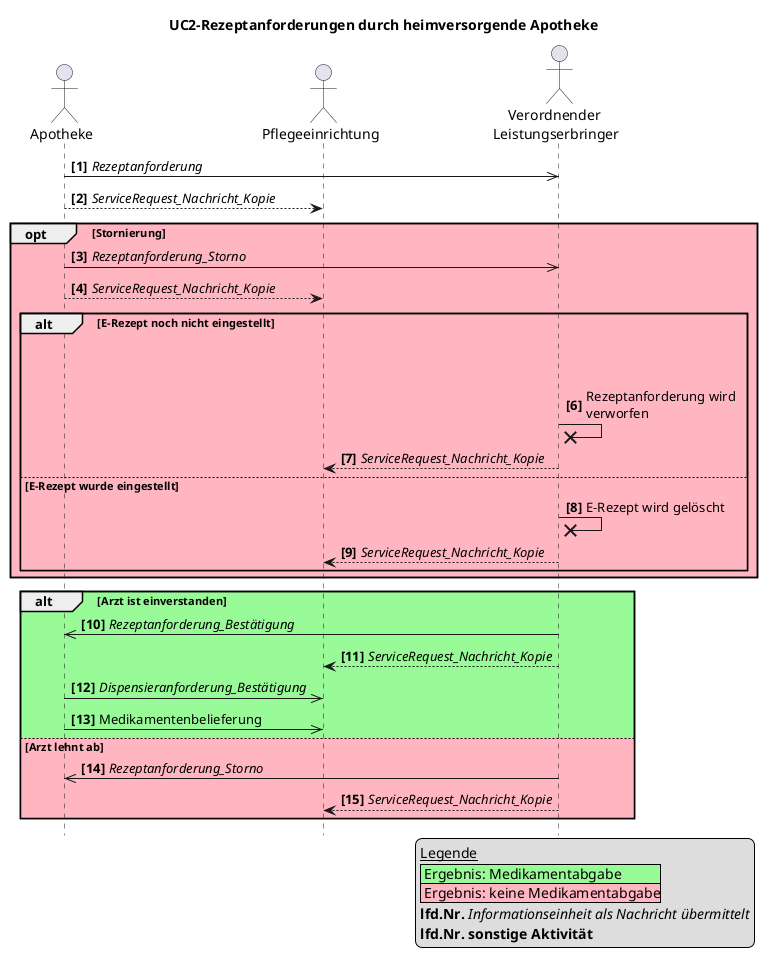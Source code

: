 @startuml name = "UC2-Rezeptanforderung-Apotheke"


skinparam maxMessageSize 200

actor Apotheke
actor "Pflegeeinrichtung" as Pflegeeinrichtung
actor "Verordnender \nLeistungserbringer" as Arztpraxis

title UC2-Rezeptanforderungen durch heimversorgende Apotheke
hide footbox
autonumber "<b>[0]"

legend bottom right
    __Legende__
    |<#PaleGreen> Ergebnis: Medikamentabgabe|
    |<#LightPink> Ergebnis: keine Medikamentabgabe|
    **lfd.Nr.** //Informationseinheit als Nachricht übermittelt//
    **lfd.Nr.** **sonstige Aktivität**
endlegend

Apotheke ->> Arztpraxis: //Rezeptanforderung//
Apotheke --> Pflegeeinrichtung: //ServiceRequest_Nachricht_Kopie//

opt #LightPink Stornierung
    Apotheke ->> Arztpraxis: //Rezeptanforderung_Storno//
    Apotheke --> Pflegeeinrichtung: //ServiceRequest_Nachricht_Kopie//
    alt #LightPink E-Rezept noch nicht eingestellt
    Apotheke -[hidden]-> Arztpraxis: Rezeptanforderung wird verworfen
        Arztpraxis ->x Arztpraxis: Rezeptanforderung wird verworfen
        Arztpraxis --> Pflegeeinrichtung: //ServiceRequest_Nachricht_Kopie//
    else #LightPink E-Rezept wurde eingestellt
        Arztpraxis ->x Arztpraxis: E-Rezept wird gelöscht
        Arztpraxis --> Pflegeeinrichtung: //ServiceRequest_Nachricht_Kopie//
    end
end


alt #PaleGreen Arzt ist einverstanden 
    Arztpraxis ->> Apotheke: //Rezeptanforderung_Bestätigung//
    Arztpraxis --> Pflegeeinrichtung: //ServiceRequest_Nachricht_Kopie//
    Apotheke ->> Pflegeeinrichtung: //Dispensieranforderung_Bestätigung//
    Apotheke ->> Pflegeeinrichtung: Medikamentenbelieferung

else #LightPink Arzt lehnt ab
    Arztpraxis ->> Apotheke: //Rezeptanforderung_Storno//
    Arztpraxis --> Pflegeeinrichtung: //ServiceRequest_Nachricht_Kopie//
end


@enduml